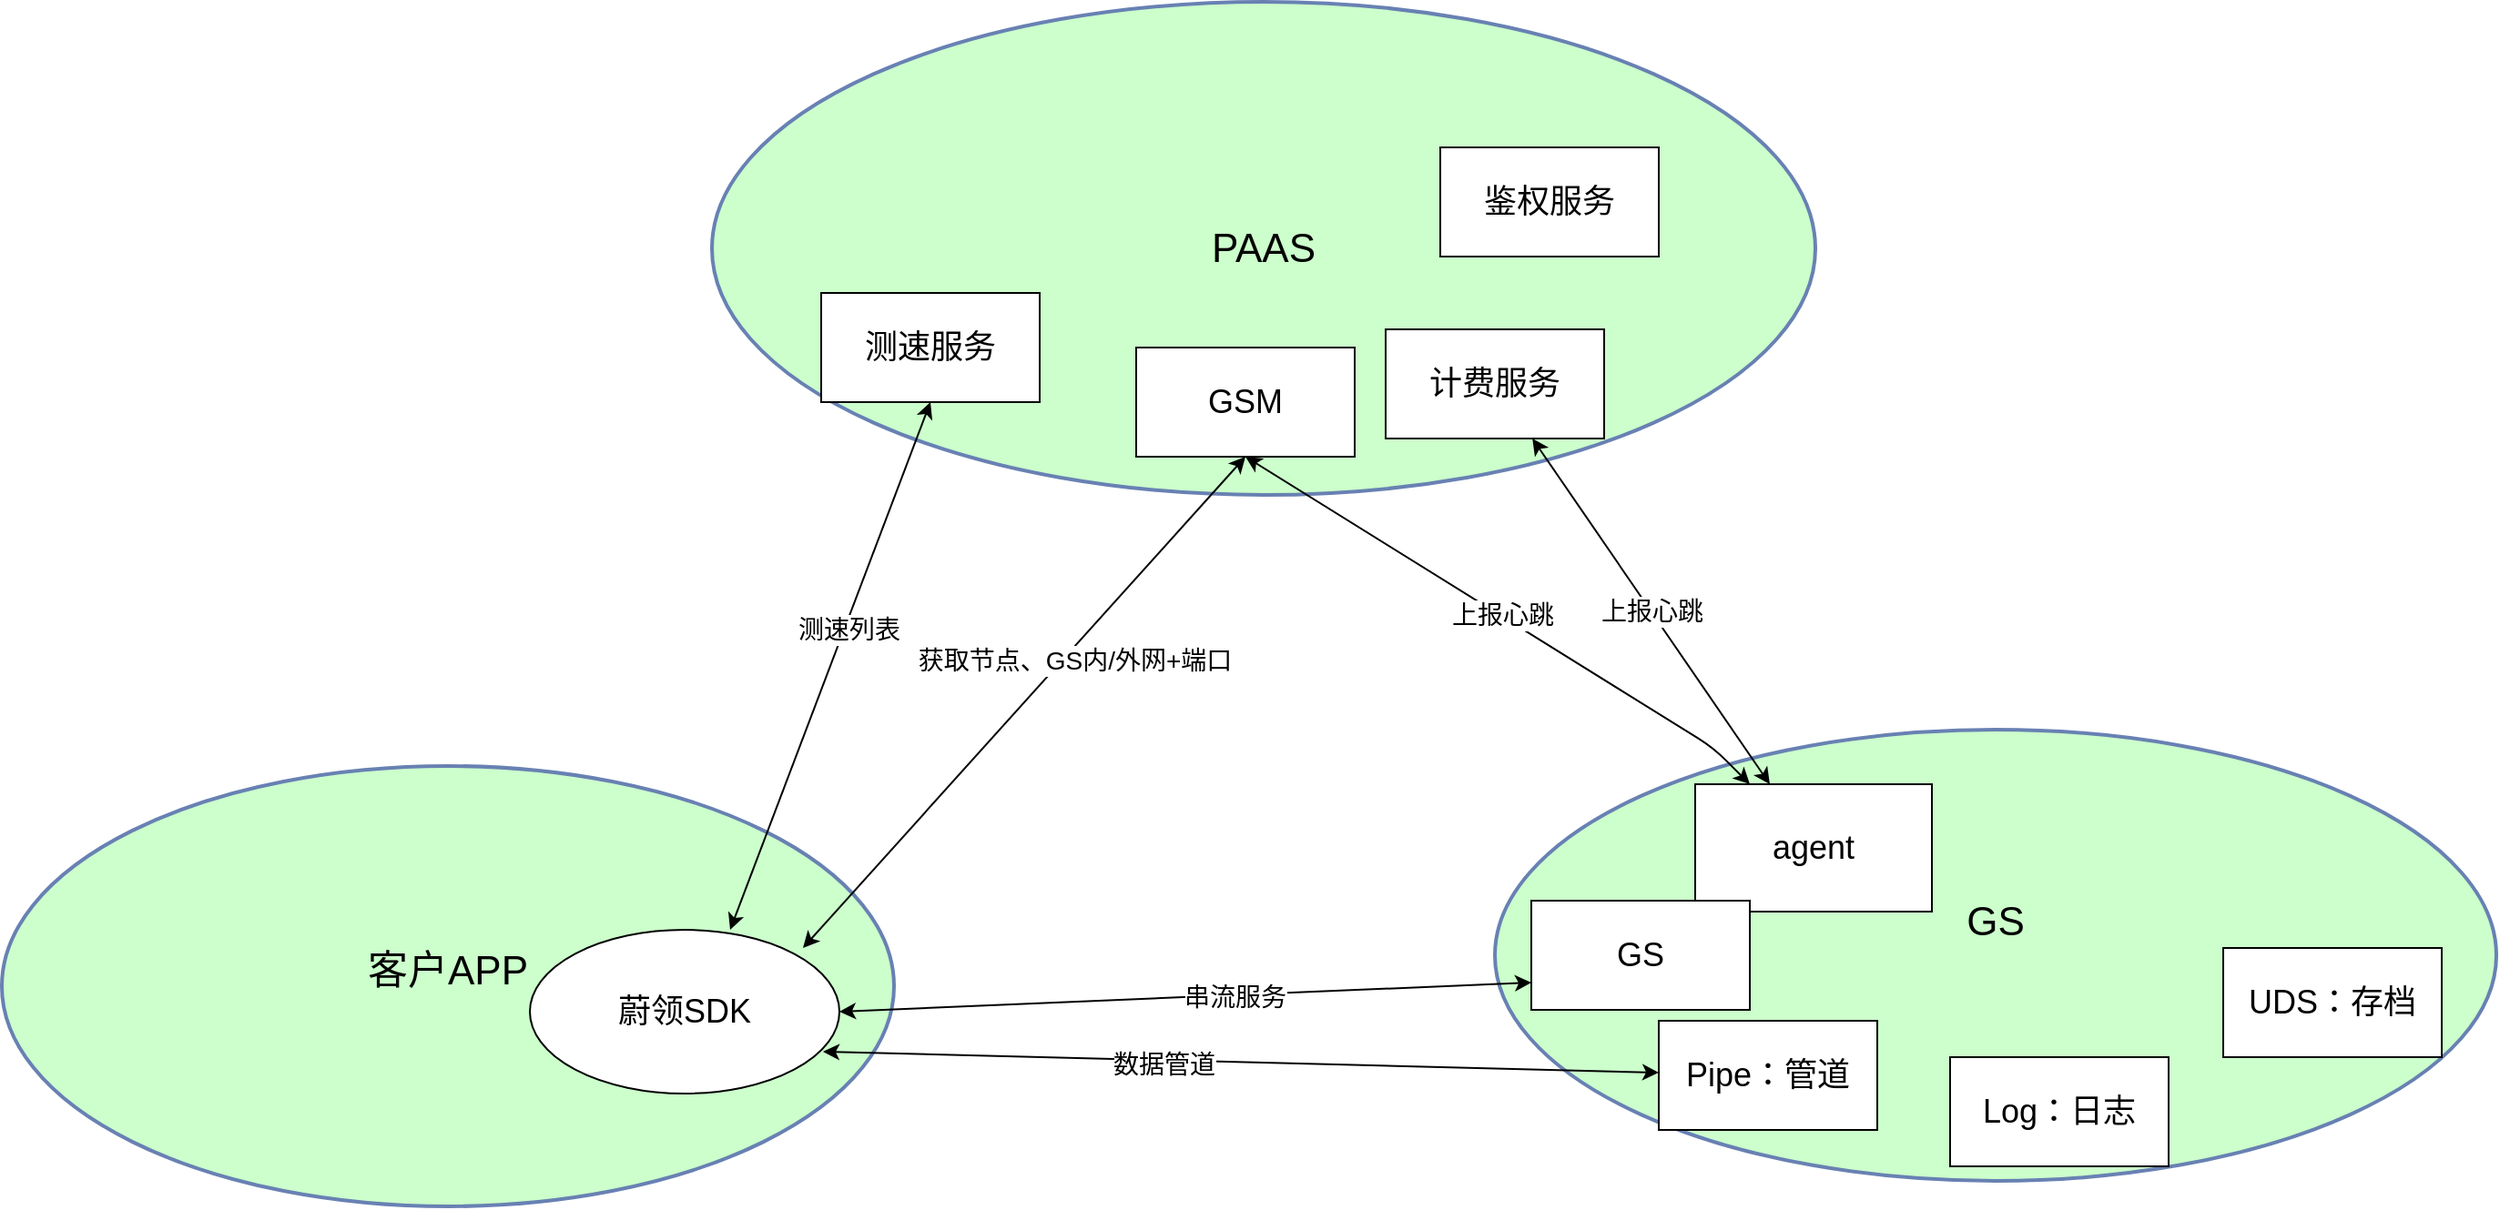 <mxfile version="20.0.3" type="github">
  <diagram id="BA0isQy_YICqdeQ_zjqH" name="Page-1">
    <mxGraphModel dx="1673" dy="896" grid="1" gridSize="10" guides="1" tooltips="1" connect="1" arrows="1" fold="1" page="1" pageScale="1" pageWidth="827" pageHeight="1169" math="0" shadow="0">
      <root>
        <mxCell id="0" />
        <mxCell id="1" parent="0" />
        <mxCell id="KMSyTO2Tw8k9AeE2KC6p-31" value="GS" style="ellipse;whiteSpace=wrap;html=1;rounded=1;shadow=0;comic=0;labelBackgroundColor=none;strokeColor=#6881B3;strokeWidth=2;fillColor=#CCFFCC;fontFamily=Helvetica;fontSize=22;fontColor=#000000;verticalAlign=middle;gradientColor=none;gradientDirection=north;spacingBottom=36;" vertex="1" parent="1">
          <mxGeometry x="1540" y="470" width="550" height="248" as="geometry" />
        </mxCell>
        <mxCell id="KMSyTO2Tw8k9AeE2KC6p-32" value="客户APP" style="ellipse;whiteSpace=wrap;html=1;rounded=1;shadow=0;comic=0;labelBackgroundColor=none;strokeColor=#6881B3;strokeWidth=2;fillColor=#CCFFCC;fontFamily=Helvetica;fontSize=22;fontColor=#000000;verticalAlign=middle;gradientColor=none;gradientDirection=north;spacingBottom=17;" vertex="1" parent="1">
          <mxGeometry x="720" y="490" width="490" height="242" as="geometry" />
        </mxCell>
        <mxCell id="KMSyTO2Tw8k9AeE2KC6p-33" value="PAAS" style="ellipse;whiteSpace=wrap;html=1;rounded=1;shadow=0;comic=0;labelBackgroundColor=none;strokeColor=#6881B3;strokeWidth=2;fillColor=#CCFFCC;fontFamily=Helvetica;fontSize=22;fontColor=#000000;verticalAlign=middle;gradientColor=none;gradientDirection=north;" vertex="1" parent="1">
          <mxGeometry x="1110" y="70" width="606" height="271" as="geometry" />
        </mxCell>
        <mxCell id="KMSyTO2Tw8k9AeE2KC6p-34" value="&lt;font style=&quot;font-size: 18px&quot;&gt;GSM&lt;/font&gt;" style="rounded=0;whiteSpace=wrap;html=1;" vertex="1" parent="1">
          <mxGeometry x="1343" y="260" width="120" height="60" as="geometry" />
        </mxCell>
        <mxCell id="KMSyTO2Tw8k9AeE2KC6p-35" value="&lt;font style=&quot;font-size: 18px&quot;&gt;agent&lt;/font&gt;" style="rounded=0;whiteSpace=wrap;html=1;" vertex="1" parent="1">
          <mxGeometry x="1650" y="500" width="130" height="70" as="geometry" />
        </mxCell>
        <mxCell id="KMSyTO2Tw8k9AeE2KC6p-36" value="&lt;font style=&quot;font-size: 18px&quot;&gt;UDS：存档&lt;/font&gt;" style="rounded=0;whiteSpace=wrap;html=1;" vertex="1" parent="1">
          <mxGeometry x="1940" y="590" width="120" height="60" as="geometry" />
        </mxCell>
        <mxCell id="KMSyTO2Tw8k9AeE2KC6p-37" value="&lt;font style=&quot;font-size: 18px&quot;&gt;Log：日志&lt;/font&gt;" style="rounded=0;whiteSpace=wrap;html=1;" vertex="1" parent="1">
          <mxGeometry x="1790" y="650" width="120" height="60" as="geometry" />
        </mxCell>
        <mxCell id="KMSyTO2Tw8k9AeE2KC6p-38" value="&lt;font style=&quot;font-size: 18px&quot;&gt;鉴权服务&lt;/font&gt;" style="rounded=0;whiteSpace=wrap;html=1;" vertex="1" parent="1">
          <mxGeometry x="1510" y="150" width="120" height="60" as="geometry" />
        </mxCell>
        <mxCell id="KMSyTO2Tw8k9AeE2KC6p-39" value="&lt;font style=&quot;font-size: 18px&quot;&gt;蔚领SDK&lt;/font&gt;" style="ellipse;whiteSpace=wrap;html=1;" vertex="1" parent="1">
          <mxGeometry x="1010" y="580" width="170" height="90" as="geometry" />
        </mxCell>
        <mxCell id="KMSyTO2Tw8k9AeE2KC6p-40" value="&lt;font style=&quot;font-size: 18px&quot;&gt;测速服务&lt;/font&gt;" style="rounded=0;whiteSpace=wrap;html=1;" vertex="1" parent="1">
          <mxGeometry x="1170" y="230" width="120" height="60" as="geometry" />
        </mxCell>
        <mxCell id="KMSyTO2Tw8k9AeE2KC6p-41" value="&lt;font style=&quot;font-size: 14px&quot;&gt;上报心跳&lt;/font&gt;" style="endArrow=classic;startArrow=classic;html=1;entryX=0.5;entryY=1;entryDx=0;entryDy=0;" edge="1" parent="1" source="KMSyTO2Tw8k9AeE2KC6p-35" target="KMSyTO2Tw8k9AeE2KC6p-34">
          <mxGeometry width="50" height="50" relative="1" as="geometry">
            <mxPoint x="1460" y="460" as="sourcePoint" />
            <mxPoint x="1510" y="410" as="targetPoint" />
            <Array as="points">
              <mxPoint x="1660" y="480" />
            </Array>
          </mxGeometry>
        </mxCell>
        <mxCell id="KMSyTO2Tw8k9AeE2KC6p-42" value="" style="endArrow=classic;startArrow=classic;html=1;entryX=0.5;entryY=1;entryDx=0;entryDy=0;" edge="1" parent="1" target="KMSyTO2Tw8k9AeE2KC6p-40">
          <mxGeometry width="50" height="50" relative="1" as="geometry">
            <mxPoint x="1120" y="580" as="sourcePoint" />
            <mxPoint x="1170" y="530" as="targetPoint" />
          </mxGeometry>
        </mxCell>
        <mxCell id="KMSyTO2Tw8k9AeE2KC6p-43" value="&lt;font style=&quot;font-size: 14px&quot;&gt;测速列表&lt;/font&gt;" style="edgeLabel;html=1;align=center;verticalAlign=middle;resizable=0;points=[];" vertex="1" connectable="0" parent="KMSyTO2Tw8k9AeE2KC6p-42">
          <mxGeometry x="0.142" y="-2" relative="1" as="geometry">
            <mxPoint as="offset" />
          </mxGeometry>
        </mxCell>
        <mxCell id="KMSyTO2Tw8k9AeE2KC6p-44" value="" style="endArrow=classic;startArrow=classic;html=1;entryX=0.5;entryY=1;entryDx=0;entryDy=0;" edge="1" parent="1" target="KMSyTO2Tw8k9AeE2KC6p-34">
          <mxGeometry width="50" height="50" relative="1" as="geometry">
            <mxPoint x="1160" y="590" as="sourcePoint" />
            <mxPoint x="1377.862" y="330" as="targetPoint" />
          </mxGeometry>
        </mxCell>
        <mxCell id="KMSyTO2Tw8k9AeE2KC6p-45" value="&lt;font style=&quot;font-size: 14px&quot;&gt;获取节点、GS内/外网+端口&lt;/font&gt;" style="edgeLabel;html=1;align=center;verticalAlign=middle;resizable=0;points=[];" vertex="1" connectable="0" parent="KMSyTO2Tw8k9AeE2KC6p-44">
          <mxGeometry x="0.195" y="-5" relative="1" as="geometry">
            <mxPoint as="offset" />
          </mxGeometry>
        </mxCell>
        <mxCell id="KMSyTO2Tw8k9AeE2KC6p-46" value="" style="endArrow=classic;startArrow=classic;html=1;exitX=1;exitY=0.5;exitDx=0;exitDy=0;entryX=0;entryY=0.75;entryDx=0;entryDy=0;" edge="1" parent="1" source="KMSyTO2Tw8k9AeE2KC6p-39" target="KMSyTO2Tw8k9AeE2KC6p-50">
          <mxGeometry width="50" height="50" relative="1" as="geometry">
            <mxPoint x="1170" y="660" as="sourcePoint" />
            <mxPoint x="1220" y="610" as="targetPoint" />
          </mxGeometry>
        </mxCell>
        <mxCell id="KMSyTO2Tw8k9AeE2KC6p-47" value="&lt;font style=&quot;font-size: 14px&quot;&gt;串流服务&lt;/font&gt;" style="edgeLabel;html=1;align=center;verticalAlign=middle;resizable=0;points=[];" vertex="1" connectable="0" parent="KMSyTO2Tw8k9AeE2KC6p-46">
          <mxGeometry x="0.137" y="-1" relative="1" as="geometry">
            <mxPoint x="1" as="offset" />
          </mxGeometry>
        </mxCell>
        <mxCell id="KMSyTO2Tw8k9AeE2KC6p-48" value="" style="endArrow=classic;startArrow=classic;html=1;exitX=0.947;exitY=0.744;exitDx=0;exitDy=0;exitPerimeter=0;" edge="1" parent="1" source="KMSyTO2Tw8k9AeE2KC6p-39" target="KMSyTO2Tw8k9AeE2KC6p-51">
          <mxGeometry width="50" height="50" relative="1" as="geometry">
            <mxPoint x="1200" y="700" as="sourcePoint" />
            <mxPoint x="1250" y="650" as="targetPoint" />
          </mxGeometry>
        </mxCell>
        <mxCell id="KMSyTO2Tw8k9AeE2KC6p-49" value="&lt;font style=&quot;font-size: 14px&quot;&gt;数据管道&lt;/font&gt;" style="edgeLabel;html=1;align=center;verticalAlign=middle;resizable=0;points=[];" vertex="1" connectable="0" parent="KMSyTO2Tw8k9AeE2KC6p-48">
          <mxGeometry x="-0.185" y="-2" relative="1" as="geometry">
            <mxPoint as="offset" />
          </mxGeometry>
        </mxCell>
        <mxCell id="KMSyTO2Tw8k9AeE2KC6p-50" value="&lt;font style=&quot;font-size: 18px&quot;&gt;GS&lt;/font&gt;" style="rounded=0;whiteSpace=wrap;html=1;" vertex="1" parent="1">
          <mxGeometry x="1560" y="564" width="120" height="60" as="geometry" />
        </mxCell>
        <mxCell id="KMSyTO2Tw8k9AeE2KC6p-51" value="&lt;font style=&quot;font-size: 18px&quot;&gt;Pipe：管道&lt;/font&gt;" style="rounded=0;whiteSpace=wrap;html=1;" vertex="1" parent="1">
          <mxGeometry x="1630" y="630" width="120" height="60" as="geometry" />
        </mxCell>
        <mxCell id="KMSyTO2Tw8k9AeE2KC6p-52" value="&lt;font style=&quot;font-size: 18px&quot;&gt;计费服务&lt;/font&gt;" style="rounded=0;whiteSpace=wrap;html=1;" vertex="1" parent="1">
          <mxGeometry x="1480" y="250" width="120" height="60" as="geometry" />
        </mxCell>
        <mxCell id="KMSyTO2Tw8k9AeE2KC6p-53" value="&lt;span style=&quot;font-size: 14px&quot;&gt;上报心跳&lt;/span&gt;" style="endArrow=classic;startArrow=classic;html=1;" edge="1" parent="1" source="KMSyTO2Tw8k9AeE2KC6p-35" target="KMSyTO2Tw8k9AeE2KC6p-52">
          <mxGeometry width="50" height="50" relative="1" as="geometry">
            <mxPoint x="1520" y="400" as="sourcePoint" />
            <mxPoint x="1570" y="350" as="targetPoint" />
          </mxGeometry>
        </mxCell>
      </root>
    </mxGraphModel>
  </diagram>
</mxfile>
